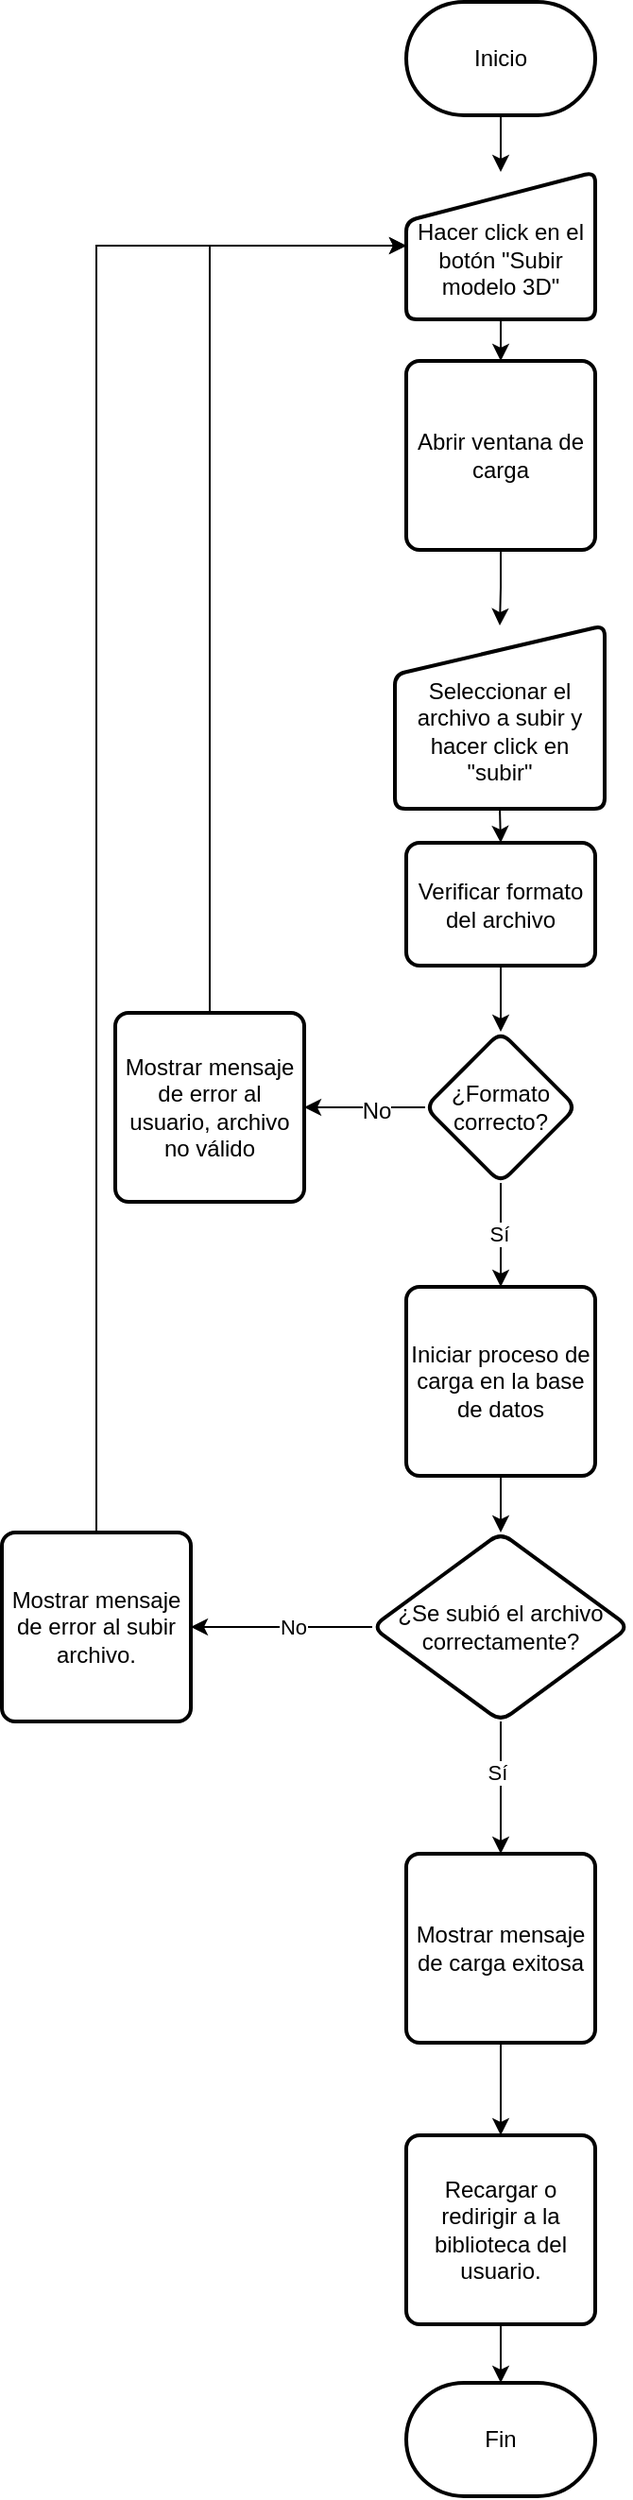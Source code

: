 <mxfile version="24.7.8">
  <diagram id="C5RBs43oDa-KdzZeNtuy" name="Page-1">
    <mxGraphModel dx="1434" dy="884" grid="1" gridSize="10" guides="1" tooltips="1" connect="1" arrows="1" fold="1" page="1" pageScale="1" pageWidth="827" pageHeight="1169" math="0" shadow="0">
      <root>
        <mxCell id="WIyWlLk6GJQsqaUBKTNV-0" />
        <mxCell id="WIyWlLk6GJQsqaUBKTNV-1" parent="WIyWlLk6GJQsqaUBKTNV-0" />
        <mxCell id="owIgP6GizsIObHhbwHTk-3" style="edgeStyle=orthogonalEdgeStyle;rounded=0;orthogonalLoop=1;jettySize=auto;html=1;exitX=0.5;exitY=1;exitDx=0;exitDy=0;exitPerimeter=0;entryX=0.5;entryY=0;entryDx=0;entryDy=0;" edge="1" parent="WIyWlLk6GJQsqaUBKTNV-1" source="owIgP6GizsIObHhbwHTk-0" target="owIgP6GizsIObHhbwHTk-1">
          <mxGeometry relative="1" as="geometry" />
        </mxCell>
        <mxCell id="owIgP6GizsIObHhbwHTk-0" value="Inicio" style="strokeWidth=2;html=1;shape=mxgraph.flowchart.terminator;whiteSpace=wrap;" vertex="1" parent="WIyWlLk6GJQsqaUBKTNV-1">
          <mxGeometry x="364" y="20" width="100" height="60" as="geometry" />
        </mxCell>
        <mxCell id="owIgP6GizsIObHhbwHTk-5" style="edgeStyle=orthogonalEdgeStyle;rounded=0;orthogonalLoop=1;jettySize=auto;html=1;exitX=0.5;exitY=1;exitDx=0;exitDy=0;entryX=0.5;entryY=0;entryDx=0;entryDy=0;" edge="1" parent="WIyWlLk6GJQsqaUBKTNV-1" source="owIgP6GizsIObHhbwHTk-1" target="owIgP6GizsIObHhbwHTk-4">
          <mxGeometry relative="1" as="geometry" />
        </mxCell>
        <mxCell id="owIgP6GizsIObHhbwHTk-1" value="&lt;br&gt;&lt;div&gt;Hacer click en el botón &quot;Subir modelo 3D&quot;&lt;/div&gt;" style="html=1;strokeWidth=2;shape=manualInput;whiteSpace=wrap;rounded=1;size=26;arcSize=11;" vertex="1" parent="WIyWlLk6GJQsqaUBKTNV-1">
          <mxGeometry x="364" y="110" width="100" height="78" as="geometry" />
        </mxCell>
        <mxCell id="owIgP6GizsIObHhbwHTk-7" style="edgeStyle=orthogonalEdgeStyle;rounded=0;orthogonalLoop=1;jettySize=auto;html=1;exitX=0.5;exitY=1;exitDx=0;exitDy=0;entryX=0.5;entryY=0;entryDx=0;entryDy=0;" edge="1" parent="WIyWlLk6GJQsqaUBKTNV-1" source="owIgP6GizsIObHhbwHTk-4" target="owIgP6GizsIObHhbwHTk-6">
          <mxGeometry relative="1" as="geometry" />
        </mxCell>
        <mxCell id="owIgP6GizsIObHhbwHTk-4" value="Abrir ventana de carga" style="rounded=1;whiteSpace=wrap;html=1;absoluteArcSize=1;arcSize=14;strokeWidth=2;" vertex="1" parent="WIyWlLk6GJQsqaUBKTNV-1">
          <mxGeometry x="364" y="210" width="100" height="100" as="geometry" />
        </mxCell>
        <mxCell id="owIgP6GizsIObHhbwHTk-9" style="edgeStyle=orthogonalEdgeStyle;rounded=0;orthogonalLoop=1;jettySize=auto;html=1;exitX=0.5;exitY=1;exitDx=0;exitDy=0;entryX=0.5;entryY=0;entryDx=0;entryDy=0;" edge="1" parent="WIyWlLk6GJQsqaUBKTNV-1" source="owIgP6GizsIObHhbwHTk-6" target="owIgP6GizsIObHhbwHTk-8">
          <mxGeometry relative="1" as="geometry" />
        </mxCell>
        <mxCell id="owIgP6GizsIObHhbwHTk-6" value="&lt;div&gt;&lt;br&gt;&lt;/div&gt;Seleccionar el archivo a subir y hacer click en &quot;subir&quot;" style="html=1;strokeWidth=2;shape=manualInput;whiteSpace=wrap;rounded=1;size=26;arcSize=11;perimeterSpacing=0;shadow=0;recursiveResize=1;resizeWidth=1;resizeHeight=1;" vertex="1" parent="WIyWlLk6GJQsqaUBKTNV-1">
          <mxGeometry x="358" y="350" width="111" height="97" as="geometry" />
        </mxCell>
        <mxCell id="owIgP6GizsIObHhbwHTk-12" value="" style="edgeStyle=orthogonalEdgeStyle;rounded=0;orthogonalLoop=1;jettySize=auto;html=1;" edge="1" parent="WIyWlLk6GJQsqaUBKTNV-1" source="owIgP6GizsIObHhbwHTk-8" target="owIgP6GizsIObHhbwHTk-11">
          <mxGeometry relative="1" as="geometry" />
        </mxCell>
        <mxCell id="owIgP6GizsIObHhbwHTk-8" value="Verificar formato del archivo" style="rounded=1;whiteSpace=wrap;html=1;absoluteArcSize=1;arcSize=14;strokeWidth=2;" vertex="1" parent="WIyWlLk6GJQsqaUBKTNV-1">
          <mxGeometry x="364" y="465" width="100" height="65" as="geometry" />
        </mxCell>
        <mxCell id="owIgP6GizsIObHhbwHTk-14" value="" style="edgeStyle=orthogonalEdgeStyle;rounded=0;orthogonalLoop=1;jettySize=auto;html=1;entryX=1;entryY=0.5;entryDx=0;entryDy=0;" edge="1" parent="WIyWlLk6GJQsqaUBKTNV-1" source="owIgP6GizsIObHhbwHTk-11" target="owIgP6GizsIObHhbwHTk-15">
          <mxGeometry relative="1" as="geometry">
            <mxPoint x="314" y="640" as="targetPoint" />
          </mxGeometry>
        </mxCell>
        <mxCell id="owIgP6GizsIObHhbwHTk-16" value="No" style="edgeLabel;html=1;align=center;verticalAlign=middle;resizable=0;points=[];fontSize=12;" vertex="1" connectable="0" parent="owIgP6GizsIObHhbwHTk-14">
          <mxGeometry x="-0.185" y="2" relative="1" as="geometry">
            <mxPoint as="offset" />
          </mxGeometry>
        </mxCell>
        <mxCell id="owIgP6GizsIObHhbwHTk-19" style="edgeStyle=orthogonalEdgeStyle;rounded=0;orthogonalLoop=1;jettySize=auto;html=1;exitX=0.5;exitY=1;exitDx=0;exitDy=0;" edge="1" parent="WIyWlLk6GJQsqaUBKTNV-1" source="owIgP6GizsIObHhbwHTk-11" target="owIgP6GizsIObHhbwHTk-18">
          <mxGeometry relative="1" as="geometry" />
        </mxCell>
        <mxCell id="owIgP6GizsIObHhbwHTk-22" value="Sí" style="edgeLabel;html=1;align=center;verticalAlign=middle;resizable=0;points=[];spacingLeft=-6;" vertex="1" connectable="0" parent="owIgP6GizsIObHhbwHTk-19">
          <mxGeometry x="-0.04" y="2" relative="1" as="geometry">
            <mxPoint as="offset" />
          </mxGeometry>
        </mxCell>
        <mxCell id="owIgP6GizsIObHhbwHTk-11" value="¿Formato correcto?" style="rhombus;whiteSpace=wrap;html=1;rounded=1;arcSize=14;strokeWidth=2;" vertex="1" parent="WIyWlLk6GJQsqaUBKTNV-1">
          <mxGeometry x="374" y="565" width="80" height="80" as="geometry" />
        </mxCell>
        <mxCell id="owIgP6GizsIObHhbwHTk-17" style="edgeStyle=orthogonalEdgeStyle;rounded=0;orthogonalLoop=1;jettySize=auto;html=1;exitX=0.5;exitY=0;exitDx=0;exitDy=0;entryX=0;entryY=0.5;entryDx=0;entryDy=0;" edge="1" parent="WIyWlLk6GJQsqaUBKTNV-1" source="owIgP6GizsIObHhbwHTk-15" target="owIgP6GizsIObHhbwHTk-1">
          <mxGeometry relative="1" as="geometry" />
        </mxCell>
        <mxCell id="owIgP6GizsIObHhbwHTk-15" value="Mostrar mensaje de error al usuario, archivo no válido" style="rounded=1;whiteSpace=wrap;html=1;absoluteArcSize=1;arcSize=14;strokeWidth=2;" vertex="1" parent="WIyWlLk6GJQsqaUBKTNV-1">
          <mxGeometry x="210" y="555" width="100" height="100" as="geometry" />
        </mxCell>
        <mxCell id="owIgP6GizsIObHhbwHTk-21" style="edgeStyle=orthogonalEdgeStyle;rounded=0;orthogonalLoop=1;jettySize=auto;html=1;exitX=0.5;exitY=1;exitDx=0;exitDy=0;" edge="1" parent="WIyWlLk6GJQsqaUBKTNV-1" source="owIgP6GizsIObHhbwHTk-18" target="owIgP6GizsIObHhbwHTk-20">
          <mxGeometry relative="1" as="geometry" />
        </mxCell>
        <mxCell id="owIgP6GizsIObHhbwHTk-18" value="Iniciar proceso de carga en la base de datos" style="rounded=1;whiteSpace=wrap;html=1;absoluteArcSize=1;arcSize=14;strokeWidth=2;" vertex="1" parent="WIyWlLk6GJQsqaUBKTNV-1">
          <mxGeometry x="364" y="700" width="100" height="100" as="geometry" />
        </mxCell>
        <mxCell id="owIgP6GizsIObHhbwHTk-24" style="edgeStyle=orthogonalEdgeStyle;rounded=0;orthogonalLoop=1;jettySize=auto;html=1;exitX=0;exitY=0.5;exitDx=0;exitDy=0;" edge="1" parent="WIyWlLk6GJQsqaUBKTNV-1" source="owIgP6GizsIObHhbwHTk-20" target="owIgP6GizsIObHhbwHTk-23">
          <mxGeometry relative="1" as="geometry" />
        </mxCell>
        <mxCell id="owIgP6GizsIObHhbwHTk-25" value="No" style="edgeLabel;html=1;align=center;verticalAlign=middle;resizable=0;points=[];" vertex="1" connectable="0" parent="owIgP6GizsIObHhbwHTk-24">
          <mxGeometry x="-0.13" relative="1" as="geometry">
            <mxPoint as="offset" />
          </mxGeometry>
        </mxCell>
        <mxCell id="owIgP6GizsIObHhbwHTk-28" style="edgeStyle=orthogonalEdgeStyle;rounded=0;orthogonalLoop=1;jettySize=auto;html=1;exitX=0.5;exitY=1;exitDx=0;exitDy=0;entryX=0.5;entryY=0;entryDx=0;entryDy=0;" edge="1" parent="WIyWlLk6GJQsqaUBKTNV-1" source="owIgP6GizsIObHhbwHTk-20" target="owIgP6GizsIObHhbwHTk-27">
          <mxGeometry relative="1" as="geometry" />
        </mxCell>
        <mxCell id="owIgP6GizsIObHhbwHTk-29" value="Sí" style="edgeLabel;html=1;align=center;verticalAlign=middle;resizable=0;points=[];" vertex="1" connectable="0" parent="owIgP6GizsIObHhbwHTk-28">
          <mxGeometry x="-0.25" y="-2" relative="1" as="geometry">
            <mxPoint as="offset" />
          </mxGeometry>
        </mxCell>
        <mxCell id="owIgP6GizsIObHhbwHTk-20" value="¿Se subió el archivo correctamente?" style="rhombus;whiteSpace=wrap;html=1;rounded=1;arcSize=14;strokeWidth=2;" vertex="1" parent="WIyWlLk6GJQsqaUBKTNV-1">
          <mxGeometry x="346" y="830" width="136" height="100" as="geometry" />
        </mxCell>
        <mxCell id="owIgP6GizsIObHhbwHTk-26" style="edgeStyle=orthogonalEdgeStyle;rounded=0;orthogonalLoop=1;jettySize=auto;html=1;exitX=0.5;exitY=0;exitDx=0;exitDy=0;entryX=0;entryY=0.5;entryDx=0;entryDy=0;" edge="1" parent="WIyWlLk6GJQsqaUBKTNV-1" source="owIgP6GizsIObHhbwHTk-23" target="owIgP6GizsIObHhbwHTk-1">
          <mxGeometry relative="1" as="geometry" />
        </mxCell>
        <mxCell id="owIgP6GizsIObHhbwHTk-23" value="Mostrar mensaje de error al subir archivo." style="rounded=1;whiteSpace=wrap;html=1;absoluteArcSize=1;arcSize=14;strokeWidth=2;" vertex="1" parent="WIyWlLk6GJQsqaUBKTNV-1">
          <mxGeometry x="150" y="830" width="100" height="100" as="geometry" />
        </mxCell>
        <mxCell id="owIgP6GizsIObHhbwHTk-32" style="edgeStyle=orthogonalEdgeStyle;rounded=0;orthogonalLoop=1;jettySize=auto;html=1;exitX=0.5;exitY=1;exitDx=0;exitDy=0;entryX=0.5;entryY=0;entryDx=0;entryDy=0;" edge="1" parent="WIyWlLk6GJQsqaUBKTNV-1" source="owIgP6GizsIObHhbwHTk-27" target="owIgP6GizsIObHhbwHTk-50">
          <mxGeometry relative="1" as="geometry">
            <mxPoint x="414" y="1149" as="targetPoint" />
          </mxGeometry>
        </mxCell>
        <mxCell id="owIgP6GizsIObHhbwHTk-27" value="Mostrar mensaje de carga exitosa" style="rounded=1;whiteSpace=wrap;html=1;absoluteArcSize=1;arcSize=14;strokeWidth=2;" vertex="1" parent="WIyWlLk6GJQsqaUBKTNV-1">
          <mxGeometry x="364" y="1000" width="100" height="100" as="geometry" />
        </mxCell>
        <mxCell id="owIgP6GizsIObHhbwHTk-50" value="Recargar o redirigir a la biblioteca del usuario." style="rounded=1;whiteSpace=wrap;html=1;absoluteArcSize=1;arcSize=14;strokeWidth=2;" vertex="1" parent="WIyWlLk6GJQsqaUBKTNV-1">
          <mxGeometry x="364" y="1149" width="100" height="100" as="geometry" />
        </mxCell>
        <mxCell id="owIgP6GizsIObHhbwHTk-51" value="Fin" style="strokeWidth=2;html=1;shape=mxgraph.flowchart.terminator;whiteSpace=wrap;" vertex="1" parent="WIyWlLk6GJQsqaUBKTNV-1">
          <mxGeometry x="364" y="1280" width="100" height="60" as="geometry" />
        </mxCell>
        <mxCell id="owIgP6GizsIObHhbwHTk-52" style="edgeStyle=orthogonalEdgeStyle;rounded=0;orthogonalLoop=1;jettySize=auto;html=1;exitX=0.5;exitY=1;exitDx=0;exitDy=0;entryX=0.5;entryY=0;entryDx=0;entryDy=0;entryPerimeter=0;" edge="1" parent="WIyWlLk6GJQsqaUBKTNV-1" source="owIgP6GizsIObHhbwHTk-50" target="owIgP6GizsIObHhbwHTk-51">
          <mxGeometry relative="1" as="geometry" />
        </mxCell>
      </root>
    </mxGraphModel>
  </diagram>
</mxfile>

